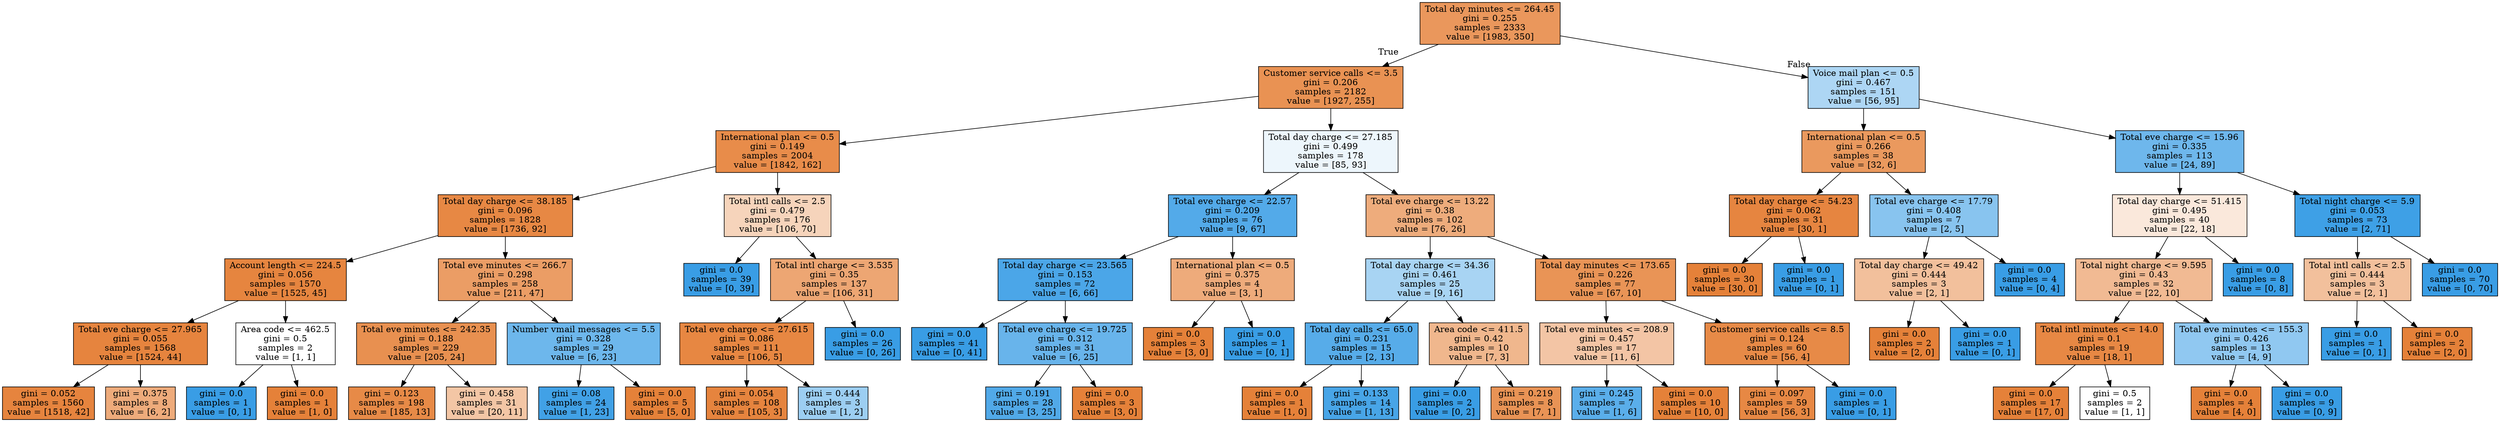 digraph Tree {
node [shape=box, style="filled", color="black"] ;
0 [label="Total day minutes <= 264.45\ngini = 0.255\nsamples = 2333\nvalue = [1983, 350]", fillcolor="#e58139d2"] ;
1 [label="Customer service calls <= 3.5\ngini = 0.206\nsamples = 2182\nvalue = [1927, 255]", fillcolor="#e58139dd"] ;
0 -> 1 [labeldistance=2.5, labelangle=45, headlabel="True"] ;
2 [label="International plan <= 0.5\ngini = 0.149\nsamples = 2004\nvalue = [1842, 162]", fillcolor="#e58139e9"] ;
1 -> 2 ;
3 [label="Total day charge <= 38.185\ngini = 0.096\nsamples = 1828\nvalue = [1736, 92]", fillcolor="#e58139f1"] ;
2 -> 3 ;
4 [label="Account length <= 224.5\ngini = 0.056\nsamples = 1570\nvalue = [1525, 45]", fillcolor="#e58139f7"] ;
3 -> 4 ;
5 [label="Total eve charge <= 27.965\ngini = 0.055\nsamples = 1568\nvalue = [1524, 44]", fillcolor="#e58139f8"] ;
4 -> 5 ;
6 [label="gini = 0.052\nsamples = 1560\nvalue = [1518, 42]", fillcolor="#e58139f8"] ;
5 -> 6 ;
7 [label="gini = 0.375\nsamples = 8\nvalue = [6, 2]", fillcolor="#e58139aa"] ;
5 -> 7 ;
8 [label="Area code <= 462.5\ngini = 0.5\nsamples = 2\nvalue = [1, 1]", fillcolor="#e5813900"] ;
4 -> 8 ;
9 [label="gini = 0.0\nsamples = 1\nvalue = [0, 1]", fillcolor="#399de5ff"] ;
8 -> 9 ;
10 [label="gini = 0.0\nsamples = 1\nvalue = [1, 0]", fillcolor="#e58139ff"] ;
8 -> 10 ;
11 [label="Total eve minutes <= 266.7\ngini = 0.298\nsamples = 258\nvalue = [211, 47]", fillcolor="#e58139c6"] ;
3 -> 11 ;
12 [label="Total eve minutes <= 242.35\ngini = 0.188\nsamples = 229\nvalue = [205, 24]", fillcolor="#e58139e1"] ;
11 -> 12 ;
13 [label="gini = 0.123\nsamples = 198\nvalue = [185, 13]", fillcolor="#e58139ed"] ;
12 -> 13 ;
14 [label="gini = 0.458\nsamples = 31\nvalue = [20, 11]", fillcolor="#e5813973"] ;
12 -> 14 ;
15 [label="Number vmail messages <= 5.5\ngini = 0.328\nsamples = 29\nvalue = [6, 23]", fillcolor="#399de5bc"] ;
11 -> 15 ;
16 [label="gini = 0.08\nsamples = 24\nvalue = [1, 23]", fillcolor="#399de5f4"] ;
15 -> 16 ;
17 [label="gini = 0.0\nsamples = 5\nvalue = [5, 0]", fillcolor="#e58139ff"] ;
15 -> 17 ;
18 [label="Total intl calls <= 2.5\ngini = 0.479\nsamples = 176\nvalue = [106, 70]", fillcolor="#e5813957"] ;
2 -> 18 ;
19 [label="gini = 0.0\nsamples = 39\nvalue = [0, 39]", fillcolor="#399de5ff"] ;
18 -> 19 ;
20 [label="Total intl charge <= 3.535\ngini = 0.35\nsamples = 137\nvalue = [106, 31]", fillcolor="#e58139b4"] ;
18 -> 20 ;
21 [label="Total eve charge <= 27.615\ngini = 0.086\nsamples = 111\nvalue = [106, 5]", fillcolor="#e58139f3"] ;
20 -> 21 ;
22 [label="gini = 0.054\nsamples = 108\nvalue = [105, 3]", fillcolor="#e58139f8"] ;
21 -> 22 ;
23 [label="gini = 0.444\nsamples = 3\nvalue = [1, 2]", fillcolor="#399de57f"] ;
21 -> 23 ;
24 [label="gini = 0.0\nsamples = 26\nvalue = [0, 26]", fillcolor="#399de5ff"] ;
20 -> 24 ;
25 [label="Total day charge <= 27.185\ngini = 0.499\nsamples = 178\nvalue = [85, 93]", fillcolor="#399de516"] ;
1 -> 25 ;
26 [label="Total eve charge <= 22.57\ngini = 0.209\nsamples = 76\nvalue = [9, 67]", fillcolor="#399de5dd"] ;
25 -> 26 ;
27 [label="Total day charge <= 23.565\ngini = 0.153\nsamples = 72\nvalue = [6, 66]", fillcolor="#399de5e8"] ;
26 -> 27 ;
28 [label="gini = 0.0\nsamples = 41\nvalue = [0, 41]", fillcolor="#399de5ff"] ;
27 -> 28 ;
29 [label="Total eve charge <= 19.725\ngini = 0.312\nsamples = 31\nvalue = [6, 25]", fillcolor="#399de5c2"] ;
27 -> 29 ;
30 [label="gini = 0.191\nsamples = 28\nvalue = [3, 25]", fillcolor="#399de5e0"] ;
29 -> 30 ;
31 [label="gini = 0.0\nsamples = 3\nvalue = [3, 0]", fillcolor="#e58139ff"] ;
29 -> 31 ;
32 [label="International plan <= 0.5\ngini = 0.375\nsamples = 4\nvalue = [3, 1]", fillcolor="#e58139aa"] ;
26 -> 32 ;
33 [label="gini = 0.0\nsamples = 3\nvalue = [3, 0]", fillcolor="#e58139ff"] ;
32 -> 33 ;
34 [label="gini = 0.0\nsamples = 1\nvalue = [0, 1]", fillcolor="#399de5ff"] ;
32 -> 34 ;
35 [label="Total eve charge <= 13.22\ngini = 0.38\nsamples = 102\nvalue = [76, 26]", fillcolor="#e58139a8"] ;
25 -> 35 ;
36 [label="Total day charge <= 34.36\ngini = 0.461\nsamples = 25\nvalue = [9, 16]", fillcolor="#399de570"] ;
35 -> 36 ;
37 [label="Total day calls <= 65.0\ngini = 0.231\nsamples = 15\nvalue = [2, 13]", fillcolor="#399de5d8"] ;
36 -> 37 ;
38 [label="gini = 0.0\nsamples = 1\nvalue = [1, 0]", fillcolor="#e58139ff"] ;
37 -> 38 ;
39 [label="gini = 0.133\nsamples = 14\nvalue = [1, 13]", fillcolor="#399de5eb"] ;
37 -> 39 ;
40 [label="Area code <= 411.5\ngini = 0.42\nsamples = 10\nvalue = [7, 3]", fillcolor="#e5813992"] ;
36 -> 40 ;
41 [label="gini = 0.0\nsamples = 2\nvalue = [0, 2]", fillcolor="#399de5ff"] ;
40 -> 41 ;
42 [label="gini = 0.219\nsamples = 8\nvalue = [7, 1]", fillcolor="#e58139db"] ;
40 -> 42 ;
43 [label="Total day minutes <= 173.65\ngini = 0.226\nsamples = 77\nvalue = [67, 10]", fillcolor="#e58139d9"] ;
35 -> 43 ;
44 [label="Total eve minutes <= 208.9\ngini = 0.457\nsamples = 17\nvalue = [11, 6]", fillcolor="#e5813974"] ;
43 -> 44 ;
45 [label="gini = 0.245\nsamples = 7\nvalue = [1, 6]", fillcolor="#399de5d4"] ;
44 -> 45 ;
46 [label="gini = 0.0\nsamples = 10\nvalue = [10, 0]", fillcolor="#e58139ff"] ;
44 -> 46 ;
47 [label="Customer service calls <= 8.5\ngini = 0.124\nsamples = 60\nvalue = [56, 4]", fillcolor="#e58139ed"] ;
43 -> 47 ;
48 [label="gini = 0.097\nsamples = 59\nvalue = [56, 3]", fillcolor="#e58139f1"] ;
47 -> 48 ;
49 [label="gini = 0.0\nsamples = 1\nvalue = [0, 1]", fillcolor="#399de5ff"] ;
47 -> 49 ;
50 [label="Voice mail plan <= 0.5\ngini = 0.467\nsamples = 151\nvalue = [56, 95]", fillcolor="#399de569"] ;
0 -> 50 [labeldistance=2.5, labelangle=-45, headlabel="False"] ;
51 [label="International plan <= 0.5\ngini = 0.266\nsamples = 38\nvalue = [32, 6]", fillcolor="#e58139cf"] ;
50 -> 51 ;
52 [label="Total day charge <= 54.23\ngini = 0.062\nsamples = 31\nvalue = [30, 1]", fillcolor="#e58139f6"] ;
51 -> 52 ;
53 [label="gini = 0.0\nsamples = 30\nvalue = [30, 0]", fillcolor="#e58139ff"] ;
52 -> 53 ;
54 [label="gini = 0.0\nsamples = 1\nvalue = [0, 1]", fillcolor="#399de5ff"] ;
52 -> 54 ;
55 [label="Total eve charge <= 17.79\ngini = 0.408\nsamples = 7\nvalue = [2, 5]", fillcolor="#399de599"] ;
51 -> 55 ;
56 [label="Total day charge <= 49.42\ngini = 0.444\nsamples = 3\nvalue = [2, 1]", fillcolor="#e581397f"] ;
55 -> 56 ;
57 [label="gini = 0.0\nsamples = 2\nvalue = [2, 0]", fillcolor="#e58139ff"] ;
56 -> 57 ;
58 [label="gini = 0.0\nsamples = 1\nvalue = [0, 1]", fillcolor="#399de5ff"] ;
56 -> 58 ;
59 [label="gini = 0.0\nsamples = 4\nvalue = [0, 4]", fillcolor="#399de5ff"] ;
55 -> 59 ;
60 [label="Total eve charge <= 15.96\ngini = 0.335\nsamples = 113\nvalue = [24, 89]", fillcolor="#399de5ba"] ;
50 -> 60 ;
61 [label="Total day charge <= 51.415\ngini = 0.495\nsamples = 40\nvalue = [22, 18]", fillcolor="#e581392e"] ;
60 -> 61 ;
62 [label="Total night charge <= 9.595\ngini = 0.43\nsamples = 32\nvalue = [22, 10]", fillcolor="#e581398b"] ;
61 -> 62 ;
63 [label="Total intl minutes <= 14.0\ngini = 0.1\nsamples = 19\nvalue = [18, 1]", fillcolor="#e58139f1"] ;
62 -> 63 ;
64 [label="gini = 0.0\nsamples = 17\nvalue = [17, 0]", fillcolor="#e58139ff"] ;
63 -> 64 ;
65 [label="gini = 0.5\nsamples = 2\nvalue = [1, 1]", fillcolor="#e5813900"] ;
63 -> 65 ;
66 [label="Total eve minutes <= 155.3\ngini = 0.426\nsamples = 13\nvalue = [4, 9]", fillcolor="#399de58e"] ;
62 -> 66 ;
67 [label="gini = 0.0\nsamples = 4\nvalue = [4, 0]", fillcolor="#e58139ff"] ;
66 -> 67 ;
68 [label="gini = 0.0\nsamples = 9\nvalue = [0, 9]", fillcolor="#399de5ff"] ;
66 -> 68 ;
69 [label="gini = 0.0\nsamples = 8\nvalue = [0, 8]", fillcolor="#399de5ff"] ;
61 -> 69 ;
70 [label="Total night charge <= 5.9\ngini = 0.053\nsamples = 73\nvalue = [2, 71]", fillcolor="#399de5f8"] ;
60 -> 70 ;
71 [label="Total intl calls <= 2.5\ngini = 0.444\nsamples = 3\nvalue = [2, 1]", fillcolor="#e581397f"] ;
70 -> 71 ;
72 [label="gini = 0.0\nsamples = 1\nvalue = [0, 1]", fillcolor="#399de5ff"] ;
71 -> 72 ;
73 [label="gini = 0.0\nsamples = 2\nvalue = [2, 0]", fillcolor="#e58139ff"] ;
71 -> 73 ;
74 [label="gini = 0.0\nsamples = 70\nvalue = [0, 70]", fillcolor="#399de5ff"] ;
70 -> 74 ;
}